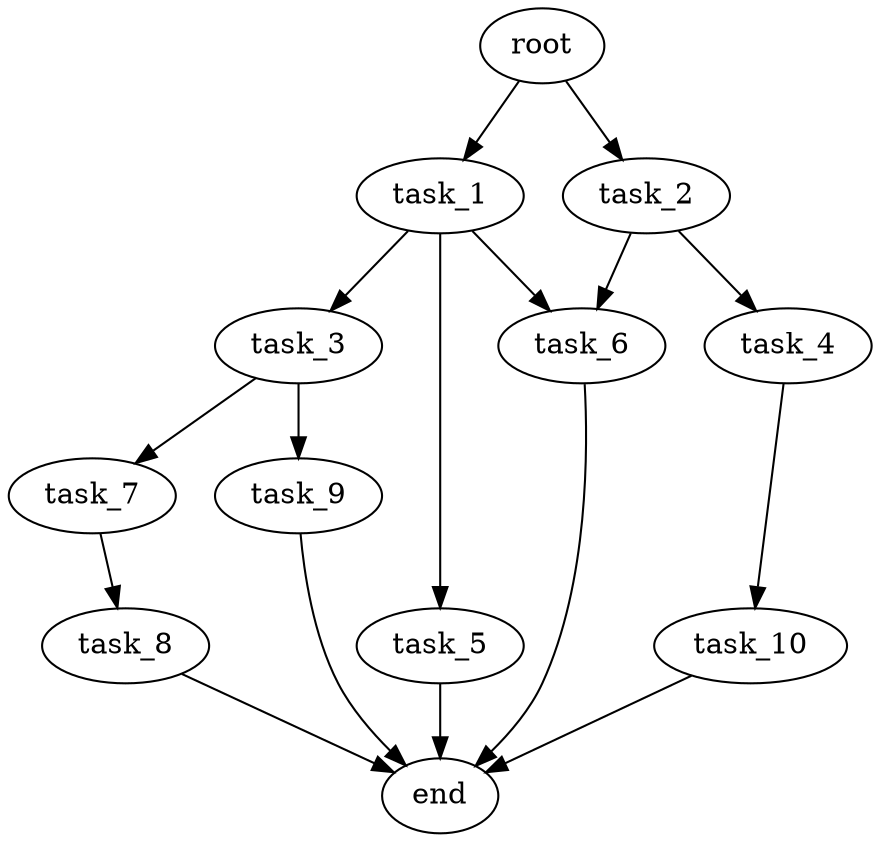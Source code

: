 digraph G {
  root [size="0.000000e+00"];
  task_1 [size="7.417439e+09"];
  task_2 [size="5.261329e+09"];
  task_3 [size="7.456907e+09"];
  task_4 [size="4.762983e+09"];
  task_5 [size="7.780392e+09"];
  task_6 [size="5.132866e+09"];
  task_7 [size="1.091431e+09"];
  task_8 [size="5.038883e+09"];
  task_9 [size="9.454211e+09"];
  task_10 [size="4.346070e+08"];
  end [size="0.000000e+00"];

  root -> task_1 [size="1.000000e-12"];
  root -> task_2 [size="1.000000e-12"];
  task_1 -> task_3 [size="7.456907e+08"];
  task_1 -> task_5 [size="7.780392e+08"];
  task_1 -> task_6 [size="2.566433e+08"];
  task_2 -> task_4 [size="4.762983e+08"];
  task_2 -> task_6 [size="2.566433e+08"];
  task_3 -> task_7 [size="1.091431e+08"];
  task_3 -> task_9 [size="9.454211e+08"];
  task_4 -> task_10 [size="4.346070e+07"];
  task_5 -> end [size="1.000000e-12"];
  task_6 -> end [size="1.000000e-12"];
  task_7 -> task_8 [size="5.038883e+08"];
  task_8 -> end [size="1.000000e-12"];
  task_9 -> end [size="1.000000e-12"];
  task_10 -> end [size="1.000000e-12"];
}
